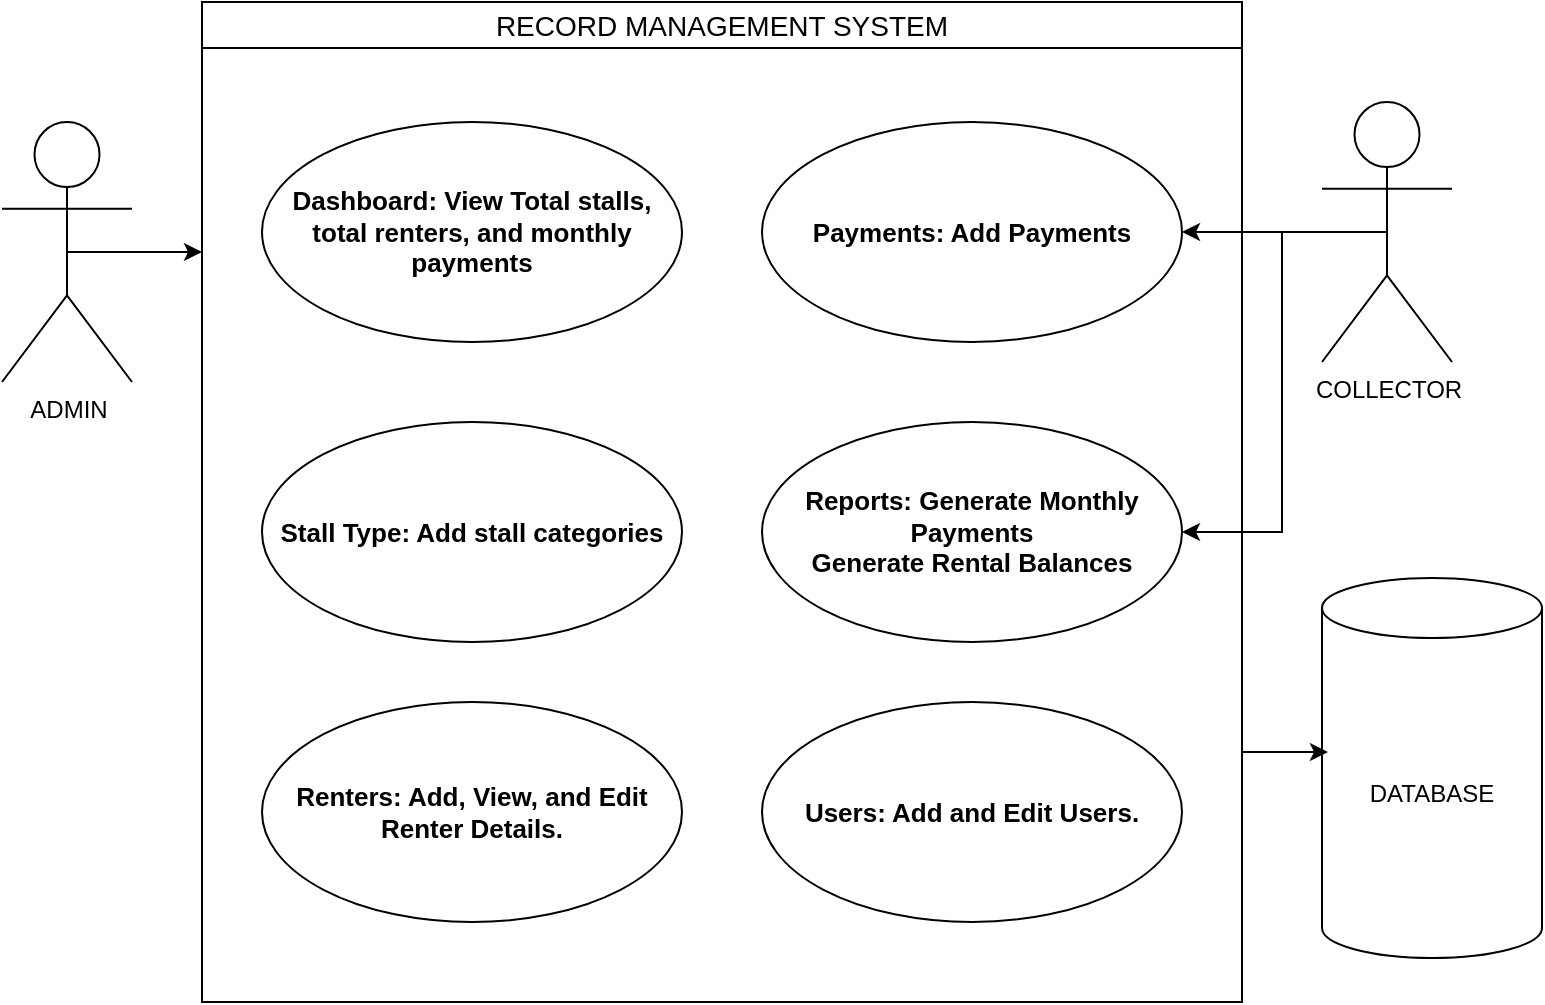 <mxfile version="25.0.3">
  <diagram name="Page-1" id="7PWgzo6qu8nFpUmjgYNc">
    <mxGraphModel dx="1434" dy="744" grid="1" gridSize="10" guides="1" tooltips="1" connect="1" arrows="1" fold="1" page="1" pageScale="1" pageWidth="827" pageHeight="1169" math="0" shadow="0">
      <root>
        <mxCell id="0" />
        <mxCell id="1" parent="0" />
        <mxCell id="UNNmBJ0jyy0QN1x2yB6o-9" style="edgeStyle=orthogonalEdgeStyle;rounded=0;orthogonalLoop=1;jettySize=auto;html=1;exitX=0.5;exitY=0.5;exitDx=0;exitDy=0;exitPerimeter=0;entryX=0;entryY=0.25;entryDx=0;entryDy=0;" edge="1" parent="1" source="HvQampFsSO-Fz9gzfGf1-1" target="HvQampFsSO-Fz9gzfGf1-4">
          <mxGeometry relative="1" as="geometry" />
        </mxCell>
        <mxCell id="HvQampFsSO-Fz9gzfGf1-1" value="ADMIN" style="shape=umlActor;verticalLabelPosition=bottom;verticalAlign=top;html=1;outlineConnect=0;" parent="1" vertex="1">
          <mxGeometry y="60" width="65" height="130" as="geometry" />
        </mxCell>
        <mxCell id="HvQampFsSO-Fz9gzfGf1-4" value="&lt;span style=&quot;font-weight: normal;&quot;&gt;&lt;font style=&quot;font-size: 14px;&quot;&gt;RECORD MANAGEMENT SYSTEM&lt;/font&gt;&lt;/span&gt;" style="swimlane;whiteSpace=wrap;html=1;" parent="1" vertex="1">
          <mxGeometry x="100" width="520" height="500" as="geometry">
            <mxRectangle x="290" y="110" width="230" height="30" as="alternateBounds" />
          </mxGeometry>
        </mxCell>
        <mxCell id="HvQampFsSO-Fz9gzfGf1-5" value="&lt;span&gt;&lt;font style=&quot;font-size: 13px;&quot;&gt;Dashboard: View Total stalls, total renters, and monthly payments&lt;/font&gt;&lt;/span&gt;" style="ellipse;whiteSpace=wrap;html=1;fontStyle=1" parent="HvQampFsSO-Fz9gzfGf1-4" vertex="1">
          <mxGeometry x="30" y="60" width="210" height="110" as="geometry" />
        </mxCell>
        <mxCell id="HvQampFsSO-Fz9gzfGf1-6" value="&lt;span style=&quot;font-size: 13px;&quot;&gt;Stall Type: Add stall categories&lt;/span&gt;" style="ellipse;whiteSpace=wrap;html=1;fontStyle=1" parent="HvQampFsSO-Fz9gzfGf1-4" vertex="1">
          <mxGeometry x="30" y="210" width="210" height="110" as="geometry" />
        </mxCell>
        <mxCell id="HvQampFsSO-Fz9gzfGf1-7" value="&lt;span&gt;&lt;font style=&quot;font-size: 13px;&quot;&gt;Renters: Add, View, and Edit Renter Details.&lt;/font&gt;&lt;/span&gt;" style="ellipse;whiteSpace=wrap;html=1;fontStyle=1" parent="HvQampFsSO-Fz9gzfGf1-4" vertex="1">
          <mxGeometry x="30" y="350" width="210" height="110" as="geometry" />
        </mxCell>
        <mxCell id="HvQampFsSO-Fz9gzfGf1-8" value="&lt;span&gt;&lt;font style=&quot;font-size: 13px;&quot;&gt;Payments: Add Payments&lt;/font&gt;&lt;/span&gt;" style="ellipse;whiteSpace=wrap;html=1;fontStyle=1" parent="HvQampFsSO-Fz9gzfGf1-4" vertex="1">
          <mxGeometry x="280" y="60" width="210" height="110" as="geometry" />
        </mxCell>
        <mxCell id="HvQampFsSO-Fz9gzfGf1-9" value="&lt;span&gt;&lt;font style=&quot;font-size: 13px;&quot;&gt;Reports: Generate Monthly Payments&lt;/font&gt;&lt;/span&gt;&lt;div&gt;&lt;span&gt;&lt;font style=&quot;font-size: 13px;&quot;&gt;Generate Rental Balances&lt;/font&gt;&lt;/span&gt;&lt;/div&gt;" style="ellipse;whiteSpace=wrap;html=1;fontStyle=1" parent="HvQampFsSO-Fz9gzfGf1-4" vertex="1">
          <mxGeometry x="280" y="210" width="210" height="110" as="geometry" />
        </mxCell>
        <mxCell id="HvQampFsSO-Fz9gzfGf1-10" value="&lt;span&gt;&lt;font style=&quot;font-size: 13px;&quot;&gt;Users: Add and Edit Users.&lt;/font&gt;&lt;/span&gt;" style="ellipse;whiteSpace=wrap;html=1;fontStyle=1" parent="HvQampFsSO-Fz9gzfGf1-4" vertex="1">
          <mxGeometry x="280" y="350" width="210" height="110" as="geometry" />
        </mxCell>
        <mxCell id="UNNmBJ0jyy0QN1x2yB6o-4" style="edgeStyle=orthogonalEdgeStyle;rounded=0;orthogonalLoop=1;jettySize=auto;html=1;exitX=0.5;exitY=0.5;exitDx=0;exitDy=0;exitPerimeter=0;entryX=1;entryY=0.5;entryDx=0;entryDy=0;" edge="1" parent="1" source="UNNmBJ0jyy0QN1x2yB6o-1" target="HvQampFsSO-Fz9gzfGf1-8">
          <mxGeometry relative="1" as="geometry" />
        </mxCell>
        <mxCell id="UNNmBJ0jyy0QN1x2yB6o-7" style="edgeStyle=orthogonalEdgeStyle;rounded=0;orthogonalLoop=1;jettySize=auto;html=1;exitX=0.5;exitY=0.5;exitDx=0;exitDy=0;exitPerimeter=0;entryX=1;entryY=0.5;entryDx=0;entryDy=0;" edge="1" parent="1" source="UNNmBJ0jyy0QN1x2yB6o-1" target="HvQampFsSO-Fz9gzfGf1-9">
          <mxGeometry relative="1" as="geometry">
            <Array as="points">
              <mxPoint x="640" y="115" />
              <mxPoint x="640" y="265" />
            </Array>
          </mxGeometry>
        </mxCell>
        <mxCell id="UNNmBJ0jyy0QN1x2yB6o-1" value="COLLECTOR" style="shape=umlActor;verticalLabelPosition=bottom;verticalAlign=top;html=1;outlineConnect=0;" vertex="1" parent="1">
          <mxGeometry x="660" y="50" width="65" height="130" as="geometry" />
        </mxCell>
        <mxCell id="UNNmBJ0jyy0QN1x2yB6o-5" value="DATABASE" style="shape=cylinder3;whiteSpace=wrap;html=1;boundedLbl=1;backgroundOutline=1;size=15;" vertex="1" parent="1">
          <mxGeometry x="660" y="288" width="110" height="190" as="geometry" />
        </mxCell>
        <mxCell id="UNNmBJ0jyy0QN1x2yB6o-6" style="edgeStyle=orthogonalEdgeStyle;rounded=0;orthogonalLoop=1;jettySize=auto;html=1;entryX=0.027;entryY=0.458;entryDx=0;entryDy=0;entryPerimeter=0;exitX=1;exitY=0.75;exitDx=0;exitDy=0;" edge="1" parent="1" source="HvQampFsSO-Fz9gzfGf1-4" target="UNNmBJ0jyy0QN1x2yB6o-5">
          <mxGeometry relative="1" as="geometry">
            <mxPoint x="680" y="387" as="sourcePoint" />
          </mxGeometry>
        </mxCell>
      </root>
    </mxGraphModel>
  </diagram>
</mxfile>
